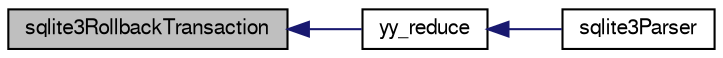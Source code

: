 digraph "sqlite3RollbackTransaction"
{
  edge [fontname="FreeSans",fontsize="10",labelfontname="FreeSans",labelfontsize="10"];
  node [fontname="FreeSans",fontsize="10",shape=record];
  rankdir="LR";
  Node684416 [label="sqlite3RollbackTransaction",height=0.2,width=0.4,color="black", fillcolor="grey75", style="filled", fontcolor="black"];
  Node684416 -> Node684417 [dir="back",color="midnightblue",fontsize="10",style="solid",fontname="FreeSans"];
  Node684417 [label="yy_reduce",height=0.2,width=0.4,color="black", fillcolor="white", style="filled",URL="$sqlite3_8c.html#a7c419a9b25711c666a9a2449ef377f14"];
  Node684417 -> Node684418 [dir="back",color="midnightblue",fontsize="10",style="solid",fontname="FreeSans"];
  Node684418 [label="sqlite3Parser",height=0.2,width=0.4,color="black", fillcolor="white", style="filled",URL="$sqlite3_8c.html#a0327d71a5fabe0b6a343d78a2602e72a"];
}
